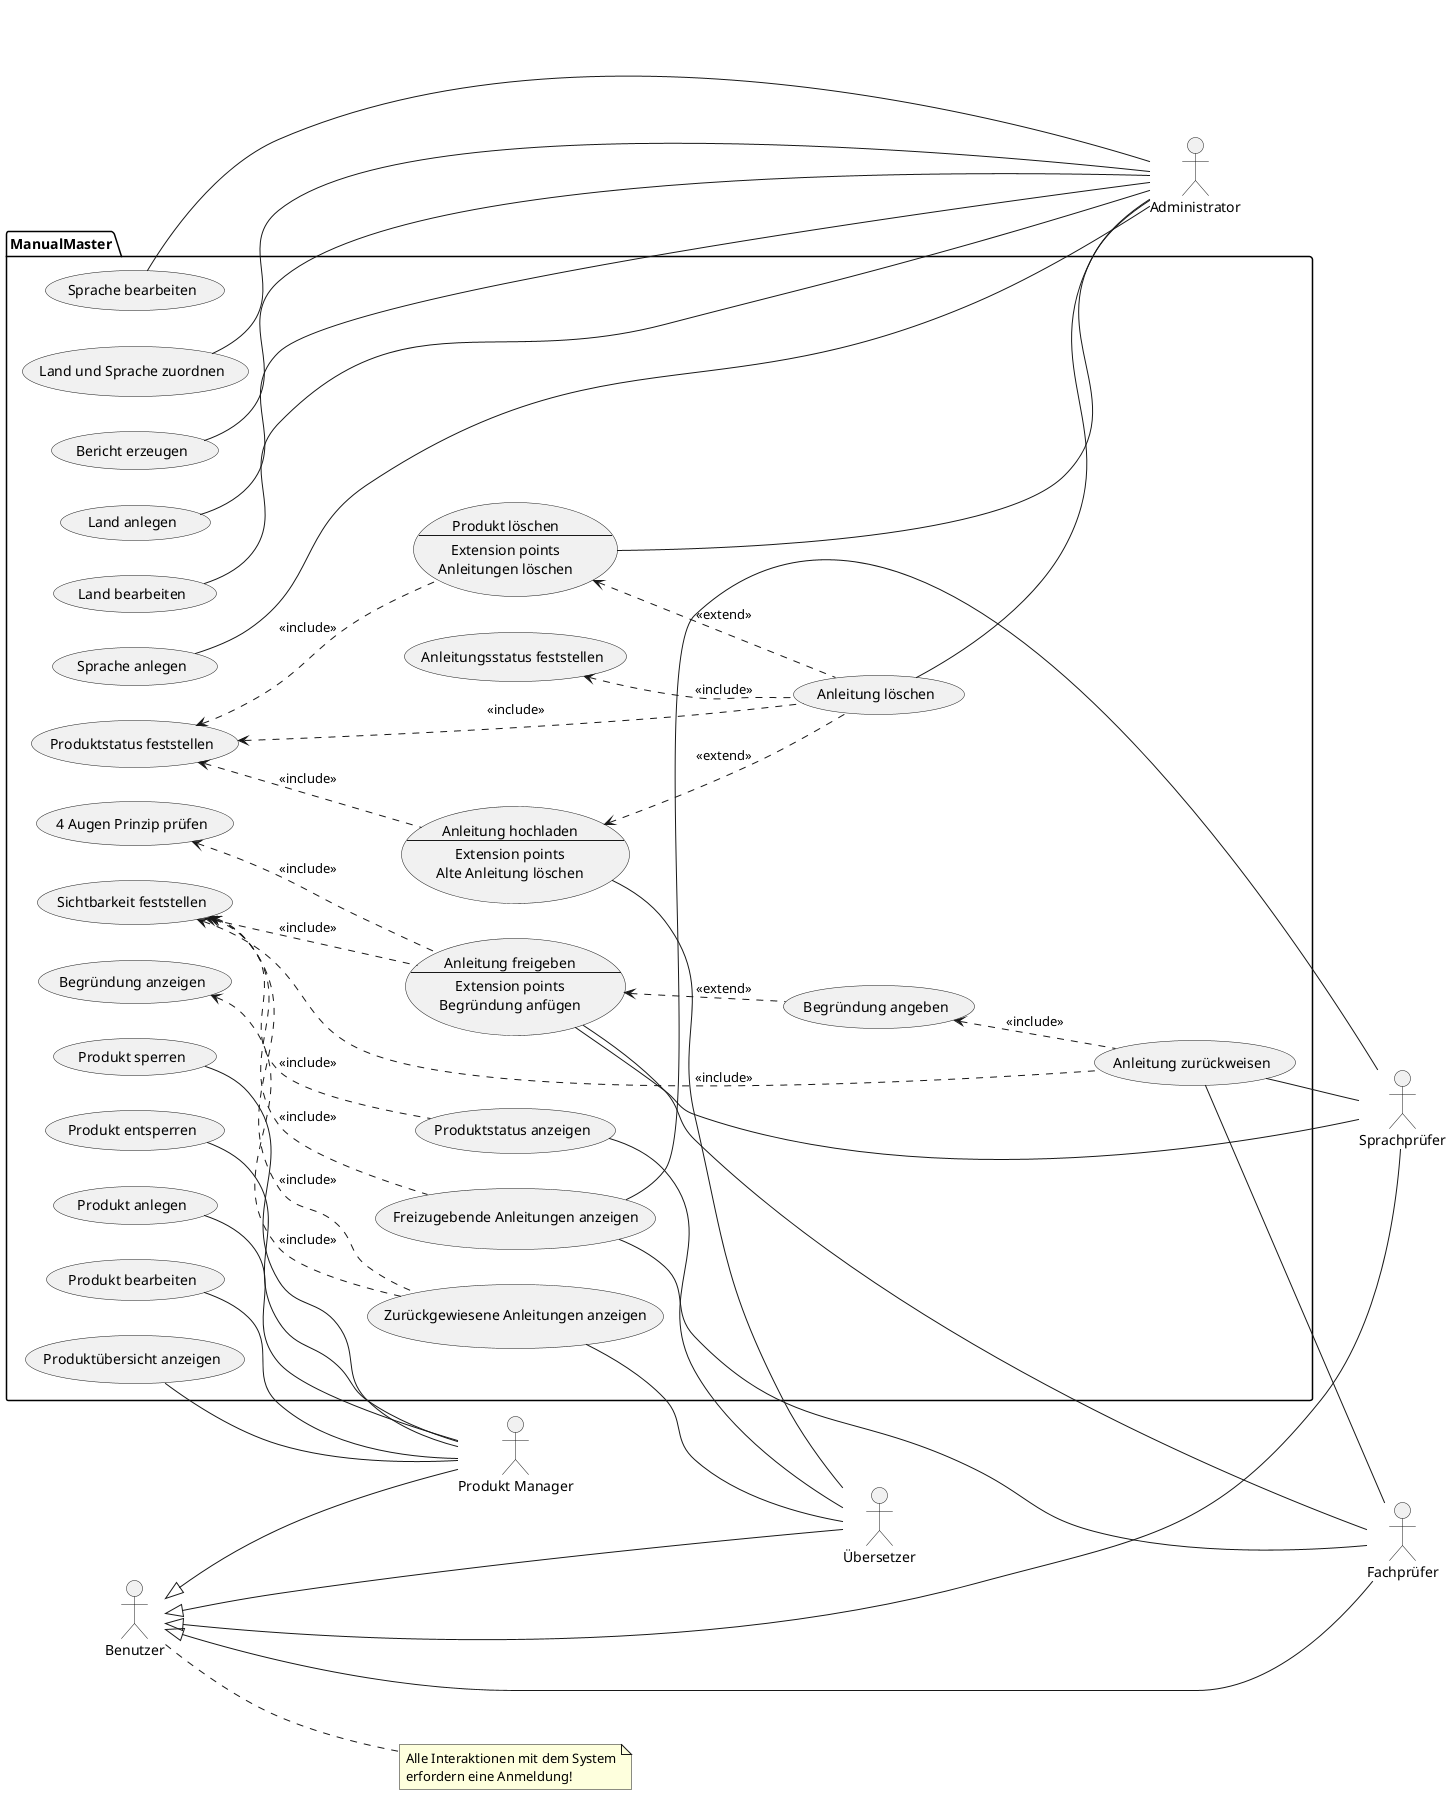 @startuml Aufgabe_3a
'Akteure
actor :Produkt Manager: as PM
actor :Übersetzer: as UE
actor :Sprachprüfer: as SP
actor :Fachprüfer: as FP
actor :Benutzer: as B
note "Alle Interaktionen mit dem System\nerfordern eine Anmeldung!" as Note1
B .. Note1
actor :Administrator: as A

B <|-- PM
B <|-- UE
B <|-- SP
B <|-- FP

'TODO: Begrüdungen für Extends anfügen!!!
package ManualMaster {
'Use Cases
usecase "Produkt anlegen" as PA
usecase "Produkt bearbeiten" as PB
usecase PL as "Produkt löschen
--
Extension points
Anleitungen löschen"
usecase "Land anlegen" as LA
usecase "Land bearbeiten" as LB
usecase "Sprache anlegen" as SA
usecase "Sprache bearbeiten" as SB
usecase "Land und Sprache zuordnen" as LS
usecase AH as "Anleitung hochladen
--
Extension points
Alte Anleitung löschen"
usecase "Anleitung löschen" as AL
PL <.. AL : <<extend>>
AH <.. AL : <<extend>>
usecase "Freizugebende Anleitungen anzeigen" as AA
usecase AF as "Anleitung freigeben
--
Extension points
Begründung anfügen"
usecase "Anleitung zurückweisen" as AR
usecase "Produktstatus anzeigen" as PS
usecase "Zurückgewiesene Anleitungen anzeigen" as ZA
usecase "Produktübersicht anzeigen" as PU
usecase "Produkt sperren" as SP2
usecase "Produkt entsperren" as EP
usecase "Bericht erzeugen" as BE
left to right direction
'Include und Extend
usecase "Sichtbarkeit feststellen" as SF
SF <.. AA : <<include>>
SF <.. AF : <<include>>
SF <.. AR : <<include>>
SF <.. PS : <<include>>
SF <.. ZA : <<include>>
usecase "4 Augen Prinzip prüfen" as 4AP
4AP <.. AF : <<include>>
usecase "Begründung angeben" as BA
BA <.. AR : <<include>>
AF <.. BA : <<extend>>
usecase "Begründung anzeigen" as BA2
BA2 <.. ZA : <<include>>
usecase "Produktstatus feststellen" as PS2
PS2 <.. AH : <<include>>
PS2 <.. AL : <<include>>
PS2 <.. PL : <<include>>
usecase "Anleitungsstatus feststellen" as AS
AS <.. AL : <<include>>
'Anmelden wird nicht gezeigt, da es zu unübersichtlich wird! (siehe Anmerkung oben)
'usecase "Anmelden" as AM
'AM <.. PA : <<include>>
'AM <.. PB : <<include>>
'AM <.. AH : <<include>>
'AM <.. AA : <<include>>
'AM <.. AF : <<include>>
'AM <.. AR : <<include>>
'AM <.. PS : <<include>>
'AM <.. ZA : <<include>>
'AM <.. PU : <<include>>
'AM <.. SP2 : <<include>>
'AM <.. EP : <<include>>

'Assoziationen
PA -- PM
PB -- PM
LA -- A
LB -- A
SA -- A
SB -- A
AH -- UE
AA -- SP
AA -- FP
AF -- SP
AF -- FP
AR -- SP
AR -- FP
PS -- UE
ZA -- UE
PU -- PM
SP2 -- PM
EP -- PM
'AM -- B
BE -- A
AL -- A
PL -- A
LS -- A
}
@enduml